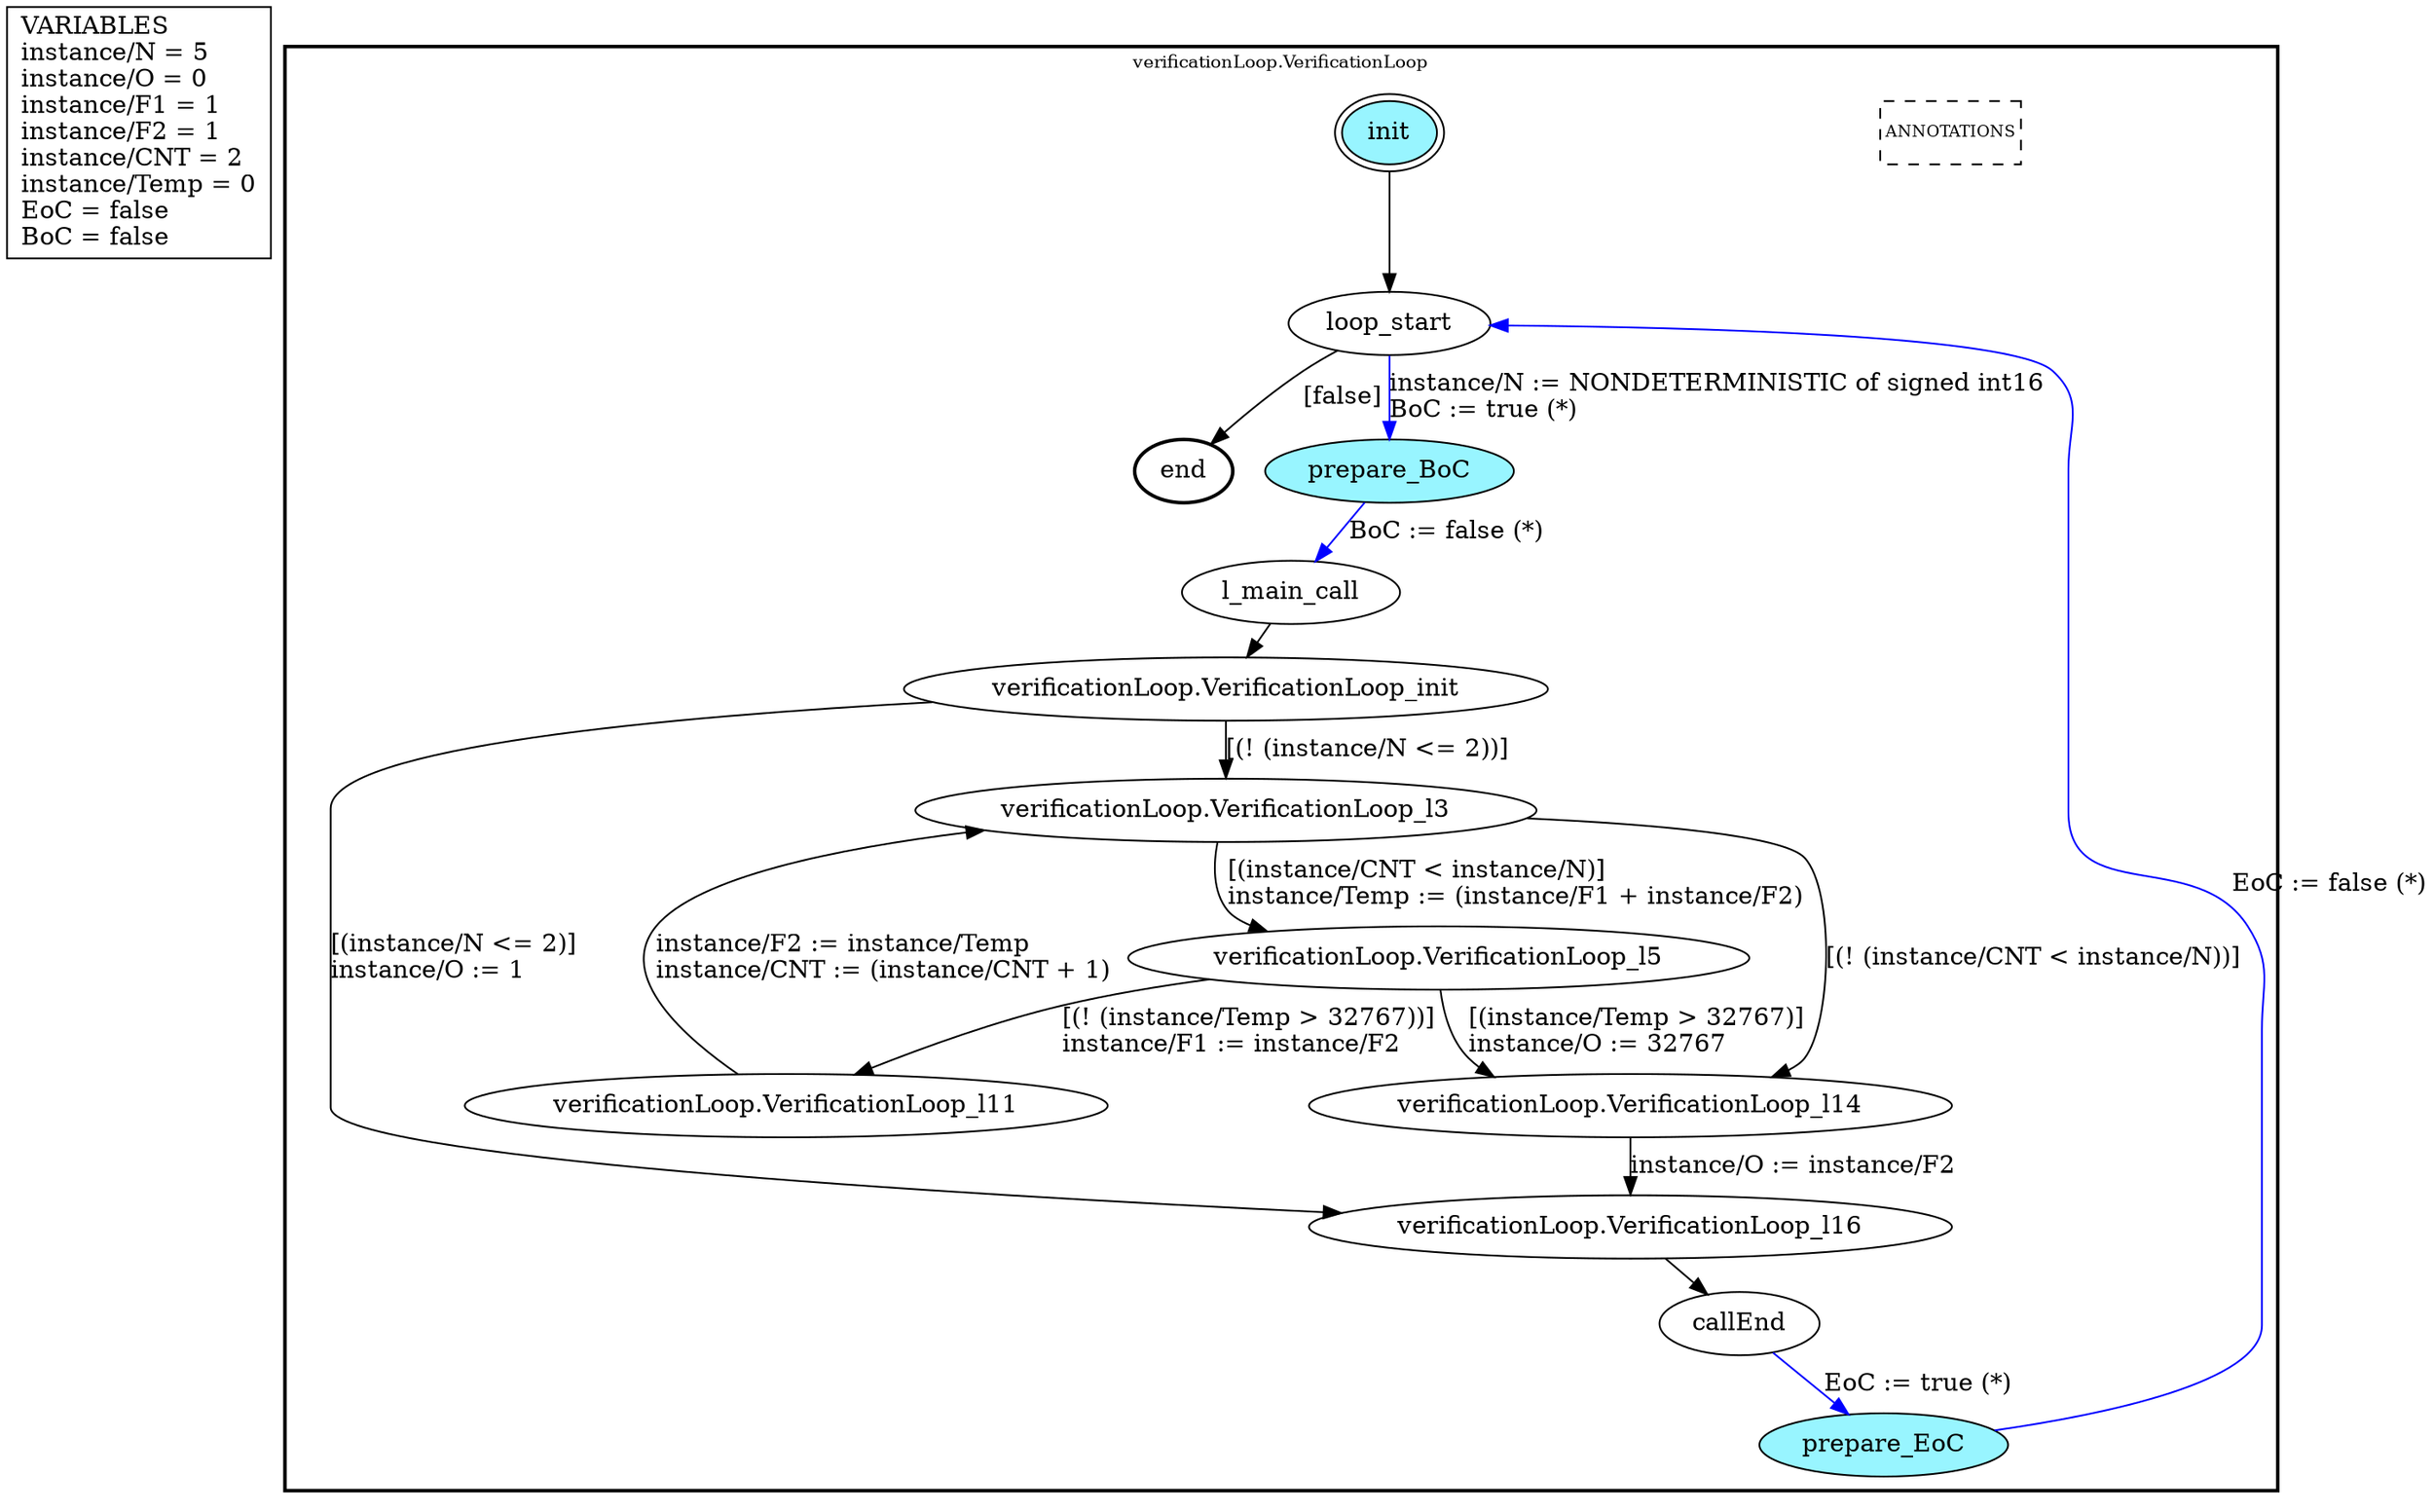 digraph G {
	vars_declaration_pseudonode_network [
		label="VARIABLES\linstance/N = 5\linstance/O = 0\linstance/F1 = 1\linstance/F2 = 1\linstance/CNT = 2\linstance/Temp = 0\lEoC = false\lBoC = false\l",
		fillcolor="lightgray", shape="rectangle"];
	subgraph clusterverificationLoop_VerificationLoop {
		node [style="filled"];
		style=bold;
		color="black";
		fontsize=10;
		ranksep=0.4;
		
		label="verificationLoop.VerificationLoop";
		
		annotations_pseudonode_verificationLoop_VerificationLoop [
			label="ANNOTATIONS",
			fontsize=9, margin="0.04,0.04", fillcolor="white", shape="rectangle", style="dashed"];
		
		init_verificationLoop_VerificationLoop [label="init", color="black", fillcolor="cadetblue1", peripheries=2, shape="ellipse"];
		end_verificationLoop_VerificationLoop [label="end", color="black", fillcolor="cadetblue1", style=bold, shape="ellipse"];
		loop_start_verificationLoop_VerificationLoop [label="loop_start", color="black", fillcolor="white", shape="ellipse"];
		prepare_BoC_verificationLoop_VerificationLoop [label="prepare_BoC", color="black", fillcolor="cadetblue1", shape="ellipse"];
		l_main_call_verificationLoop_VerificationLoop [label="l_main_call", color="black", fillcolor="white", shape="ellipse"];
		callEnd_verificationLoop_VerificationLoop [label="callEnd", color="black", fillcolor="white", shape="ellipse"];
		prepare_EoC_verificationLoop_VerificationLoop [label="prepare_EoC", color="black", fillcolor="cadetblue1", shape="ellipse"];
		verificationLoop_VerificationLoop_init_verificationLoop_VerificationLoop [label="verificationLoop.VerificationLoop_init", color="black", fillcolor="white", shape="ellipse"];
		verificationLoop_VerificationLoop_l3_verificationLoop_VerificationLoop [label="verificationLoop.VerificationLoop_l3", color="black", fillcolor="white", shape="ellipse"];
		verificationLoop_VerificationLoop_l5_verificationLoop_VerificationLoop [label="verificationLoop.VerificationLoop_l5", color="black", fillcolor="white", shape="ellipse"];
		verificationLoop_VerificationLoop_l11_verificationLoop_VerificationLoop [label="verificationLoop.VerificationLoop_l11", color="black", fillcolor="white", shape="ellipse"];
		verificationLoop_VerificationLoop_l14_verificationLoop_VerificationLoop [label="verificationLoop.VerificationLoop_l14", color="black", fillcolor="white", shape="ellipse"];
		verificationLoop_VerificationLoop_l16_verificationLoop_VerificationLoop [label="verificationLoop.VerificationLoop_l16", color="black", fillcolor="white", shape="ellipse"];
		init_verificationLoop_VerificationLoop -> loop_start_verificationLoop_VerificationLoop [color="black", label=""];
		loop_start_verificationLoop_VerificationLoop -> prepare_BoC_verificationLoop_VerificationLoop [color="blue", label="instance/N := NONDETERMINISTIC of signed int16\lBoC := true (*)\l"];
		prepare_BoC_verificationLoop_VerificationLoop -> l_main_call_verificationLoop_VerificationLoop [color="blue", label="BoC := false (*)"];
		callEnd_verificationLoop_VerificationLoop -> prepare_EoC_verificationLoop_VerificationLoop [color="blue", label="EoC := true (*)"];
		prepare_EoC_verificationLoop_VerificationLoop -> loop_start_verificationLoop_VerificationLoop [color="blue", label="EoC := false (*)"];
		loop_start_verificationLoop_VerificationLoop -> end_verificationLoop_VerificationLoop [color="black", label="[false]"];
		verificationLoop_VerificationLoop_init_verificationLoop_VerificationLoop -> verificationLoop_VerificationLoop_l16_verificationLoop_VerificationLoop [color="black", label="[(instance/N <= 2)]\linstance/O := 1\l"];
		verificationLoop_VerificationLoop_init_verificationLoop_VerificationLoop -> verificationLoop_VerificationLoop_l3_verificationLoop_VerificationLoop [color="black", label="[(! (instance/N <= 2))]"];
		verificationLoop_VerificationLoop_l5_verificationLoop_VerificationLoop -> verificationLoop_VerificationLoop_l14_verificationLoop_VerificationLoop [color="black", label="[(instance/Temp > 32767)]\linstance/O := 32767\l"];
		verificationLoop_VerificationLoop_l5_verificationLoop_VerificationLoop -> verificationLoop_VerificationLoop_l11_verificationLoop_VerificationLoop [color="black", label="[(! (instance/Temp > 32767))]\linstance/F1 := instance/F2\l"];
		verificationLoop_VerificationLoop_l11_verificationLoop_VerificationLoop -> verificationLoop_VerificationLoop_l3_verificationLoop_VerificationLoop [color="black", label="instance/F2 := instance/Temp\linstance/CNT := (instance/CNT + 1)\l"];
		verificationLoop_VerificationLoop_l3_verificationLoop_VerificationLoop -> verificationLoop_VerificationLoop_l5_verificationLoop_VerificationLoop [color="black", label="[(instance/CNT < instance/N)]\linstance/Temp := (instance/F1 + instance/F2)\l"];
		verificationLoop_VerificationLoop_l3_verificationLoop_VerificationLoop -> verificationLoop_VerificationLoop_l14_verificationLoop_VerificationLoop [color="black", label="[(! (instance/CNT < instance/N))]"];
		verificationLoop_VerificationLoop_l14_verificationLoop_VerificationLoop -> verificationLoop_VerificationLoop_l16_verificationLoop_VerificationLoop [color="black", label="instance/O := instance/F2"];
		l_main_call_verificationLoop_VerificationLoop -> verificationLoop_VerificationLoop_init_verificationLoop_VerificationLoop [color="black", label=""];
		verificationLoop_VerificationLoop_l16_verificationLoop_VerificationLoop -> callEnd_verificationLoop_VerificationLoop [color="black", label=""];
	}
}

